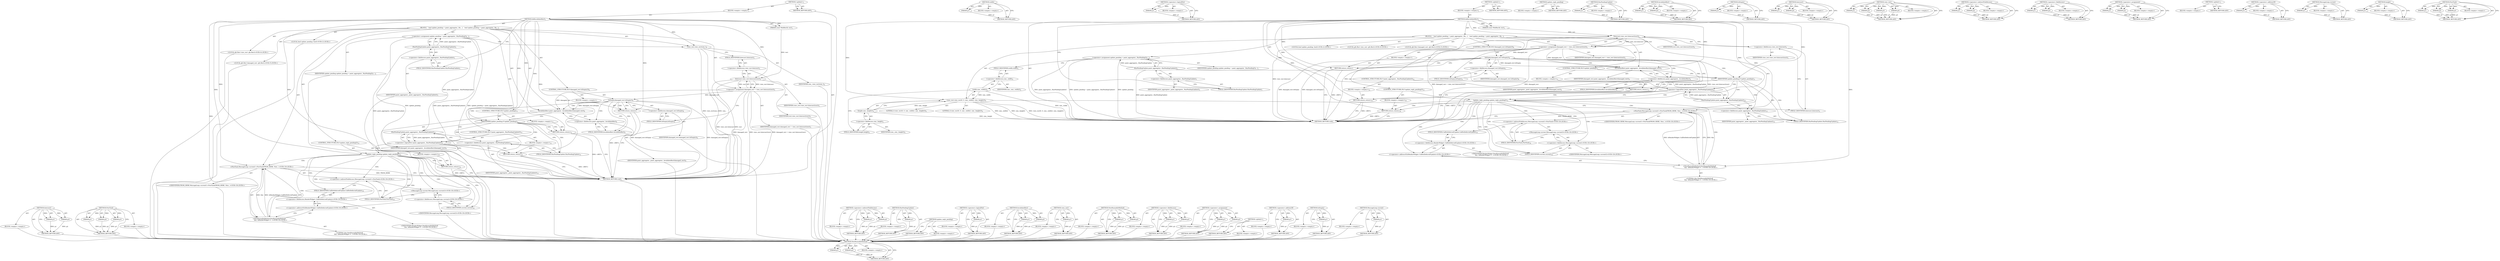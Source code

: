digraph "MessageLoop.current" {
vulnerable_170 [label=<(METHOD,NewRunnableMethod)>];
vulnerable_171 [label=<(PARAM,p1)>];
vulnerable_172 [label=<(PARAM,p2)>];
vulnerable_173 [label=<(BLOCK,&lt;empty&gt;,&lt;empty&gt;)>];
vulnerable_174 [label=<(METHOD_RETURN,ANY)>];
vulnerable_126 [label=<(METHOD,width)>];
vulnerable_127 [label=<(PARAM,p1)>];
vulnerable_128 [label=<(BLOCK,&lt;empty&gt;,&lt;empty&gt;)>];
vulnerable_129 [label=<(METHOD_RETURN,ANY)>];
vulnerable_148 [label=<(METHOD,&lt;operator&gt;.logicalNot)>];
vulnerable_149 [label=<(PARAM,p1)>];
vulnerable_150 [label=<(BLOCK,&lt;empty&gt;,&lt;empty&gt;)>];
vulnerable_151 [label=<(METHOD_RETURN,ANY)>];
vulnerable_6 [label=<(METHOD,&lt;global&gt;)<SUB>1</SUB>>];
vulnerable_7 [label=<(BLOCK,&lt;empty&gt;,&lt;empty&gt;)<SUB>1</SUB>>];
vulnerable_8 [label=<(METHOD,didInvalidateRect)<SUB>1</SUB>>];
vulnerable_9 [label=<(PARAM,const WebRect&amp; rect)<SUB>1</SUB>>];
vulnerable_10 [label=<(BLOCK,{
   bool update_pending = paint_aggregator_.Ha...,{
   bool update_pending = paint_aggregator_.Ha...)<SUB>1</SUB>>];
vulnerable_11 [label="<(LOCAL,bool update_pending: bool)<SUB>2</SUB>>"];
vulnerable_12 [label=<(&lt;operator&gt;.assignment,update_pending = paint_aggregator_.HasPendingUp...)<SUB>2</SUB>>];
vulnerable_13 [label=<(IDENTIFIER,update_pending,update_pending = paint_aggregator_.HasPendingUp...)<SUB>2</SUB>>];
vulnerable_14 [label=<(HasPendingUpdate,paint_aggregator_.HasPendingUpdate())<SUB>2</SUB>>];
vulnerable_15 [label=<(&lt;operator&gt;.fieldAccess,paint_aggregator_.HasPendingUpdate)<SUB>2</SUB>>];
vulnerable_16 [label=<(IDENTIFIER,paint_aggregator_,paint_aggregator_.HasPendingUpdate())<SUB>2</SUB>>];
vulnerable_17 [label=<(FIELD_IDENTIFIER,HasPendingUpdate,HasPendingUpdate)<SUB>2</SUB>>];
vulnerable_18 [label="<(LOCAL,gfx.Rect view_rect: gfx.Rect)<SUB>4</SUB>>"];
vulnerable_19 [label=<(view_rect,view_rect(0, 0, size_.width(), size_.height()))<SUB>4</SUB>>];
vulnerable_20 [label=<(LITERAL,0,view_rect(0, 0, size_.width(), size_.height()))<SUB>4</SUB>>];
vulnerable_21 [label=<(LITERAL,0,view_rect(0, 0, size_.width(), size_.height()))<SUB>4</SUB>>];
vulnerable_22 [label=<(width,size_.width())<SUB>4</SUB>>];
vulnerable_23 [label=<(&lt;operator&gt;.fieldAccess,size_.width)<SUB>4</SUB>>];
vulnerable_24 [label=<(IDENTIFIER,size_,size_.width())<SUB>4</SUB>>];
vulnerable_25 [label=<(FIELD_IDENTIFIER,width,width)<SUB>4</SUB>>];
vulnerable_26 [label=<(height,size_.height())<SUB>4</SUB>>];
vulnerable_27 [label=<(&lt;operator&gt;.fieldAccess,size_.height)<SUB>4</SUB>>];
vulnerable_28 [label=<(IDENTIFIER,size_,size_.height())<SUB>4</SUB>>];
vulnerable_29 [label=<(FIELD_IDENTIFIER,height,height)<SUB>4</SUB>>];
vulnerable_30 [label="<(LOCAL,gfx.Rect damaged_rect: gfx.Rect)<SUB>5</SUB>>"];
vulnerable_31 [label=<(&lt;operator&gt;.assignment,damaged_rect = view_rect.Intersect(rect))<SUB>5</SUB>>];
vulnerable_32 [label=<(IDENTIFIER,damaged_rect,damaged_rect = view_rect.Intersect(rect))<SUB>5</SUB>>];
vulnerable_33 [label=<(Intersect,view_rect.Intersect(rect))<SUB>5</SUB>>];
vulnerable_34 [label=<(&lt;operator&gt;.fieldAccess,view_rect.Intersect)<SUB>5</SUB>>];
vulnerable_35 [label=<(IDENTIFIER,view_rect,view_rect.Intersect(rect))<SUB>5</SUB>>];
vulnerable_36 [label=<(FIELD_IDENTIFIER,Intersect,Intersect)<SUB>5</SUB>>];
vulnerable_37 [label=<(IDENTIFIER,rect,view_rect.Intersect(rect))<SUB>5</SUB>>];
vulnerable_38 [label=<(CONTROL_STRUCTURE,IF,if (damaged_rect.IsEmpty()))<SUB>6</SUB>>];
vulnerable_39 [label=<(IsEmpty,damaged_rect.IsEmpty())<SUB>6</SUB>>];
vulnerable_40 [label=<(&lt;operator&gt;.fieldAccess,damaged_rect.IsEmpty)<SUB>6</SUB>>];
vulnerable_41 [label=<(IDENTIFIER,damaged_rect,damaged_rect.IsEmpty())<SUB>6</SUB>>];
vulnerable_42 [label=<(FIELD_IDENTIFIER,IsEmpty,IsEmpty)<SUB>6</SUB>>];
vulnerable_43 [label=<(BLOCK,&lt;empty&gt;,&lt;empty&gt;)<SUB>7</SUB>>];
vulnerable_44 [label=<(RETURN,return;,return;)<SUB>7</SUB>>];
vulnerable_45 [label=<(InvalidateRect,paint_aggregator_.InvalidateRect(damaged_rect))<SUB>9</SUB>>];
vulnerable_46 [label=<(&lt;operator&gt;.fieldAccess,paint_aggregator_.InvalidateRect)<SUB>9</SUB>>];
vulnerable_47 [label=<(IDENTIFIER,paint_aggregator_,paint_aggregator_.InvalidateRect(damaged_rect))<SUB>9</SUB>>];
vulnerable_48 [label=<(FIELD_IDENTIFIER,InvalidateRect,InvalidateRect)<SUB>9</SUB>>];
vulnerable_49 [label=<(IDENTIFIER,damaged_rect,paint_aggregator_.InvalidateRect(damaged_rect))<SUB>9</SUB>>];
vulnerable_50 [label=<(CONTROL_STRUCTURE,IF,if (update_pending))<SUB>11</SUB>>];
vulnerable_51 [label=<(IDENTIFIER,update_pending,if (update_pending))<SUB>11</SUB>>];
vulnerable_52 [label=<(BLOCK,&lt;empty&gt;,&lt;empty&gt;)<SUB>12</SUB>>];
vulnerable_53 [label=<(RETURN,return;,return;)<SUB>12</SUB>>];
vulnerable_54 [label=<(CONTROL_STRUCTURE,IF,if (!paint_aggregator_.HasPendingUpdate()))<SUB>13</SUB>>];
vulnerable_55 [label=<(&lt;operator&gt;.logicalNot,!paint_aggregator_.HasPendingUpdate())<SUB>13</SUB>>];
vulnerable_56 [label=<(HasPendingUpdate,paint_aggregator_.HasPendingUpdate())<SUB>13</SUB>>];
vulnerable_57 [label=<(&lt;operator&gt;.fieldAccess,paint_aggregator_.HasPendingUpdate)<SUB>13</SUB>>];
vulnerable_58 [label=<(IDENTIFIER,paint_aggregator_,paint_aggregator_.HasPendingUpdate())<SUB>13</SUB>>];
vulnerable_59 [label=<(FIELD_IDENTIFIER,HasPendingUpdate,HasPendingUpdate)<SUB>13</SUB>>];
vulnerable_60 [label=<(BLOCK,&lt;empty&gt;,&lt;empty&gt;)<SUB>14</SUB>>];
vulnerable_61 [label=<(RETURN,return;,return;)<SUB>14</SUB>>];
vulnerable_62 [label=<(CONTROL_STRUCTURE,IF,if (update_reply_pending()))<SUB>15</SUB>>];
vulnerable_63 [label=<(update_reply_pending,update_reply_pending())<SUB>15</SUB>>];
vulnerable_64 [label=<(BLOCK,&lt;empty&gt;,&lt;empty&gt;)<SUB>16</SUB>>];
vulnerable_65 [label=<(RETURN,return;,return;)<SUB>16</SUB>>];
vulnerable_66 [label="<(PostTask,MessageLoop::current()-&gt;PostTask(FROM_HERE, New...)<SUB>18</SUB>>"];
vulnerable_67 [label="<(&lt;operator&gt;.indirectFieldAccess,MessageLoop::current()-&gt;PostTask)<SUB>18</SUB>>"];
vulnerable_68 [label="<(MessageLoop.current,MessageLoop::current())<SUB>18</SUB>>"];
vulnerable_69 [label="<(&lt;operator&gt;.fieldAccess,MessageLoop::current)<SUB>18</SUB>>"];
vulnerable_70 [label="<(IDENTIFIER,MessageLoop,MessageLoop::current())<SUB>18</SUB>>"];
vulnerable_71 [label=<(FIELD_IDENTIFIER,current,current)<SUB>18</SUB>>];
vulnerable_72 [label=<(FIELD_IDENTIFIER,PostTask,PostTask)<SUB>18</SUB>>];
vulnerable_73 [label="<(IDENTIFIER,FROM_HERE,MessageLoop::current()-&gt;PostTask(FROM_HERE, New...)<SUB>18</SUB>>"];
vulnerable_74 [label="<(NewRunnableMethod,NewRunnableMethod(
      this, &amp;RenderWidget::C...)<SUB>18</SUB>>"];
vulnerable_75 [label="<(LITERAL,this,NewRunnableMethod(
      this, &amp;RenderWidget::C...)<SUB>19</SUB>>"];
vulnerable_76 [label="<(&lt;operator&gt;.addressOf,&amp;RenderWidget::CallDoDeferredUpdate)<SUB>19</SUB>>"];
vulnerable_77 [label="<(&lt;operator&gt;.fieldAccess,RenderWidget::CallDoDeferredUpdate)<SUB>19</SUB>>"];
vulnerable_78 [label="<(IDENTIFIER,RenderWidget,NewRunnableMethod(
      this, &amp;RenderWidget::C...)<SUB>19</SUB>>"];
vulnerable_79 [label=<(FIELD_IDENTIFIER,CallDoDeferredUpdate,CallDoDeferredUpdate)<SUB>19</SUB>>];
vulnerable_80 [label=<(METHOD_RETURN,void)<SUB>1</SUB>>];
vulnerable_82 [label=<(METHOD_RETURN,ANY)<SUB>1</SUB>>];
vulnerable_152 [label=<(METHOD,update_reply_pending)>];
vulnerable_153 [label=<(BLOCK,&lt;empty&gt;,&lt;empty&gt;)>];
vulnerable_154 [label=<(METHOD_RETURN,ANY)>];
vulnerable_110 [label=<(METHOD,HasPendingUpdate)>];
vulnerable_111 [label=<(PARAM,p1)>];
vulnerable_112 [label=<(BLOCK,&lt;empty&gt;,&lt;empty&gt;)>];
vulnerable_113 [label=<(METHOD_RETURN,ANY)>];
vulnerable_143 [label=<(METHOD,InvalidateRect)>];
vulnerable_144 [label=<(PARAM,p1)>];
vulnerable_145 [label=<(PARAM,p2)>];
vulnerable_146 [label=<(BLOCK,&lt;empty&gt;,&lt;empty&gt;)>];
vulnerable_147 [label=<(METHOD_RETURN,ANY)>];
vulnerable_139 [label=<(METHOD,IsEmpty)>];
vulnerable_140 [label=<(PARAM,p1)>];
vulnerable_141 [label=<(BLOCK,&lt;empty&gt;,&lt;empty&gt;)>];
vulnerable_142 [label=<(METHOD_RETURN,ANY)>];
vulnerable_134 [label=<(METHOD,Intersect)>];
vulnerable_135 [label=<(PARAM,p1)>];
vulnerable_136 [label=<(PARAM,p2)>];
vulnerable_137 [label=<(BLOCK,&lt;empty&gt;,&lt;empty&gt;)>];
vulnerable_138 [label=<(METHOD_RETURN,ANY)>];
vulnerable_119 [label=<(METHOD,view_rect)>];
vulnerable_120 [label=<(PARAM,p1)>];
vulnerable_121 [label=<(PARAM,p2)>];
vulnerable_122 [label=<(PARAM,p3)>];
vulnerable_123 [label=<(PARAM,p4)>];
vulnerable_124 [label=<(BLOCK,&lt;empty&gt;,&lt;empty&gt;)>];
vulnerable_125 [label=<(METHOD_RETURN,ANY)>];
vulnerable_161 [label=<(METHOD,&lt;operator&gt;.indirectFieldAccess)>];
vulnerable_162 [label=<(PARAM,p1)>];
vulnerable_163 [label=<(PARAM,p2)>];
vulnerable_164 [label=<(BLOCK,&lt;empty&gt;,&lt;empty&gt;)>];
vulnerable_165 [label=<(METHOD_RETURN,ANY)>];
vulnerable_114 [label=<(METHOD,&lt;operator&gt;.fieldAccess)>];
vulnerable_115 [label=<(PARAM,p1)>];
vulnerable_116 [label=<(PARAM,p2)>];
vulnerable_117 [label=<(BLOCK,&lt;empty&gt;,&lt;empty&gt;)>];
vulnerable_118 [label=<(METHOD_RETURN,ANY)>];
vulnerable_105 [label=<(METHOD,&lt;operator&gt;.assignment)>];
vulnerable_106 [label=<(PARAM,p1)>];
vulnerable_107 [label=<(PARAM,p2)>];
vulnerable_108 [label=<(BLOCK,&lt;empty&gt;,&lt;empty&gt;)>];
vulnerable_109 [label=<(METHOD_RETURN,ANY)>];
vulnerable_99 [label=<(METHOD,&lt;global&gt;)<SUB>1</SUB>>];
vulnerable_100 [label=<(BLOCK,&lt;empty&gt;,&lt;empty&gt;)>];
vulnerable_101 [label=<(METHOD_RETURN,ANY)>];
vulnerable_175 [label=<(METHOD,&lt;operator&gt;.addressOf)>];
vulnerable_176 [label=<(PARAM,p1)>];
vulnerable_177 [label=<(BLOCK,&lt;empty&gt;,&lt;empty&gt;)>];
vulnerable_178 [label=<(METHOD_RETURN,ANY)>];
vulnerable_166 [label=<(METHOD,MessageLoop.current)>];
vulnerable_167 [label=<(PARAM,p1)>];
vulnerable_168 [label=<(BLOCK,&lt;empty&gt;,&lt;empty&gt;)>];
vulnerable_169 [label=<(METHOD_RETURN,ANY)>];
vulnerable_130 [label=<(METHOD,height)>];
vulnerable_131 [label=<(PARAM,p1)>];
vulnerable_132 [label=<(BLOCK,&lt;empty&gt;,&lt;empty&gt;)>];
vulnerable_133 [label=<(METHOD_RETURN,ANY)>];
vulnerable_155 [label=<(METHOD,PostTask)>];
vulnerable_156 [label=<(PARAM,p1)>];
vulnerable_157 [label=<(PARAM,p2)>];
vulnerable_158 [label=<(PARAM,p3)>];
vulnerable_159 [label=<(BLOCK,&lt;empty&gt;,&lt;empty&gt;)>];
vulnerable_160 [label=<(METHOD_RETURN,ANY)>];
fixed_112 [label=<(METHOD,Intersect)>];
fixed_113 [label=<(PARAM,p1)>];
fixed_114 [label=<(PARAM,p2)>];
fixed_115 [label=<(BLOCK,&lt;empty&gt;,&lt;empty&gt;)>];
fixed_116 [label=<(METHOD_RETURN,ANY)>];
fixed_133 [label=<(METHOD,PostTask)>];
fixed_134 [label=<(PARAM,p1)>];
fixed_135 [label=<(PARAM,p2)>];
fixed_136 [label=<(PARAM,p3)>];
fixed_137 [label=<(BLOCK,&lt;empty&gt;,&lt;empty&gt;)>];
fixed_138 [label=<(METHOD_RETURN,ANY)>];
fixed_6 [label=<(METHOD,&lt;global&gt;)<SUB>1</SUB>>];
fixed_7 [label=<(BLOCK,&lt;empty&gt;,&lt;empty&gt;)<SUB>1</SUB>>];
fixed_8 [label=<(METHOD,didInvalidateRect)<SUB>1</SUB>>];
fixed_9 [label=<(PARAM,const WebRect&amp; rect)<SUB>1</SUB>>];
fixed_10 [label=<(BLOCK,{
   bool update_pending = paint_aggregator_.Ha...,{
   bool update_pending = paint_aggregator_.Ha...)<SUB>1</SUB>>];
fixed_11 [label="<(LOCAL,bool update_pending: bool)<SUB>2</SUB>>"];
fixed_12 [label=<(&lt;operator&gt;.assignment,update_pending = paint_aggregator_.HasPendingUp...)<SUB>2</SUB>>];
fixed_13 [label=<(IDENTIFIER,update_pending,update_pending = paint_aggregator_.HasPendingUp...)<SUB>2</SUB>>];
fixed_14 [label=<(HasPendingUpdate,paint_aggregator_.HasPendingUpdate())<SUB>2</SUB>>];
fixed_15 [label=<(&lt;operator&gt;.fieldAccess,paint_aggregator_.HasPendingUpdate)<SUB>2</SUB>>];
fixed_16 [label=<(IDENTIFIER,paint_aggregator_,paint_aggregator_.HasPendingUpdate())<SUB>2</SUB>>];
fixed_17 [label=<(FIELD_IDENTIFIER,HasPendingUpdate,HasPendingUpdate)<SUB>2</SUB>>];
fixed_18 [label="<(LOCAL,gfx.Rect view_rect: gfx.Rect)<SUB>4</SUB>>"];
fixed_19 [label=<(view_rect,view_rect(size_))<SUB>4</SUB>>];
fixed_20 [label=<(IDENTIFIER,size_,view_rect(size_))<SUB>4</SUB>>];
fixed_21 [label="<(LOCAL,gfx.Rect damaged_rect: gfx.Rect)<SUB>5</SUB>>"];
fixed_22 [label=<(&lt;operator&gt;.assignment,damaged_rect = view_rect.Intersect(rect))<SUB>5</SUB>>];
fixed_23 [label=<(IDENTIFIER,damaged_rect,damaged_rect = view_rect.Intersect(rect))<SUB>5</SUB>>];
fixed_24 [label=<(Intersect,view_rect.Intersect(rect))<SUB>5</SUB>>];
fixed_25 [label=<(&lt;operator&gt;.fieldAccess,view_rect.Intersect)<SUB>5</SUB>>];
fixed_26 [label=<(IDENTIFIER,view_rect,view_rect.Intersect(rect))<SUB>5</SUB>>];
fixed_27 [label=<(FIELD_IDENTIFIER,Intersect,Intersect)<SUB>5</SUB>>];
fixed_28 [label=<(IDENTIFIER,rect,view_rect.Intersect(rect))<SUB>5</SUB>>];
fixed_29 [label=<(CONTROL_STRUCTURE,IF,if (damaged_rect.IsEmpty()))<SUB>6</SUB>>];
fixed_30 [label=<(IsEmpty,damaged_rect.IsEmpty())<SUB>6</SUB>>];
fixed_31 [label=<(&lt;operator&gt;.fieldAccess,damaged_rect.IsEmpty)<SUB>6</SUB>>];
fixed_32 [label=<(IDENTIFIER,damaged_rect,damaged_rect.IsEmpty())<SUB>6</SUB>>];
fixed_33 [label=<(FIELD_IDENTIFIER,IsEmpty,IsEmpty)<SUB>6</SUB>>];
fixed_34 [label=<(BLOCK,&lt;empty&gt;,&lt;empty&gt;)<SUB>7</SUB>>];
fixed_35 [label=<(RETURN,return;,return;)<SUB>7</SUB>>];
fixed_36 [label=<(InvalidateRect,paint_aggregator_.InvalidateRect(damaged_rect))<SUB>9</SUB>>];
fixed_37 [label=<(&lt;operator&gt;.fieldAccess,paint_aggregator_.InvalidateRect)<SUB>9</SUB>>];
fixed_38 [label=<(IDENTIFIER,paint_aggregator_,paint_aggregator_.InvalidateRect(damaged_rect))<SUB>9</SUB>>];
fixed_39 [label=<(FIELD_IDENTIFIER,InvalidateRect,InvalidateRect)<SUB>9</SUB>>];
fixed_40 [label=<(IDENTIFIER,damaged_rect,paint_aggregator_.InvalidateRect(damaged_rect))<SUB>9</SUB>>];
fixed_41 [label=<(CONTROL_STRUCTURE,IF,if (update_pending))<SUB>11</SUB>>];
fixed_42 [label=<(IDENTIFIER,update_pending,if (update_pending))<SUB>11</SUB>>];
fixed_43 [label=<(BLOCK,&lt;empty&gt;,&lt;empty&gt;)<SUB>12</SUB>>];
fixed_44 [label=<(RETURN,return;,return;)<SUB>12</SUB>>];
fixed_45 [label=<(CONTROL_STRUCTURE,IF,if (!paint_aggregator_.HasPendingUpdate()))<SUB>13</SUB>>];
fixed_46 [label=<(&lt;operator&gt;.logicalNot,!paint_aggregator_.HasPendingUpdate())<SUB>13</SUB>>];
fixed_47 [label=<(HasPendingUpdate,paint_aggregator_.HasPendingUpdate())<SUB>13</SUB>>];
fixed_48 [label=<(&lt;operator&gt;.fieldAccess,paint_aggregator_.HasPendingUpdate)<SUB>13</SUB>>];
fixed_49 [label=<(IDENTIFIER,paint_aggregator_,paint_aggregator_.HasPendingUpdate())<SUB>13</SUB>>];
fixed_50 [label=<(FIELD_IDENTIFIER,HasPendingUpdate,HasPendingUpdate)<SUB>13</SUB>>];
fixed_51 [label=<(BLOCK,&lt;empty&gt;,&lt;empty&gt;)<SUB>14</SUB>>];
fixed_52 [label=<(RETURN,return;,return;)<SUB>14</SUB>>];
fixed_53 [label=<(CONTROL_STRUCTURE,IF,if (update_reply_pending()))<SUB>15</SUB>>];
fixed_54 [label=<(update_reply_pending,update_reply_pending())<SUB>15</SUB>>];
fixed_55 [label=<(BLOCK,&lt;empty&gt;,&lt;empty&gt;)<SUB>16</SUB>>];
fixed_56 [label=<(RETURN,return;,return;)<SUB>16</SUB>>];
fixed_57 [label="<(PostTask,MessageLoop::current()-&gt;PostTask(FROM_HERE, New...)<SUB>18</SUB>>"];
fixed_58 [label="<(&lt;operator&gt;.indirectFieldAccess,MessageLoop::current()-&gt;PostTask)<SUB>18</SUB>>"];
fixed_59 [label="<(MessageLoop.current,MessageLoop::current())<SUB>18</SUB>>"];
fixed_60 [label="<(&lt;operator&gt;.fieldAccess,MessageLoop::current)<SUB>18</SUB>>"];
fixed_61 [label="<(IDENTIFIER,MessageLoop,MessageLoop::current())<SUB>18</SUB>>"];
fixed_62 [label=<(FIELD_IDENTIFIER,current,current)<SUB>18</SUB>>];
fixed_63 [label=<(FIELD_IDENTIFIER,PostTask,PostTask)<SUB>18</SUB>>];
fixed_64 [label="<(IDENTIFIER,FROM_HERE,MessageLoop::current()-&gt;PostTask(FROM_HERE, New...)<SUB>18</SUB>>"];
fixed_65 [label="<(NewRunnableMethod,NewRunnableMethod(
      this, &amp;RenderWidget::C...)<SUB>18</SUB>>"];
fixed_66 [label="<(LITERAL,this,NewRunnableMethod(
      this, &amp;RenderWidget::C...)<SUB>19</SUB>>"];
fixed_67 [label="<(&lt;operator&gt;.addressOf,&amp;RenderWidget::CallDoDeferredUpdate)<SUB>19</SUB>>"];
fixed_68 [label="<(&lt;operator&gt;.fieldAccess,RenderWidget::CallDoDeferredUpdate)<SUB>19</SUB>>"];
fixed_69 [label="<(IDENTIFIER,RenderWidget,NewRunnableMethod(
      this, &amp;RenderWidget::C...)<SUB>19</SUB>>"];
fixed_70 [label=<(FIELD_IDENTIFIER,CallDoDeferredUpdate,CallDoDeferredUpdate)<SUB>19</SUB>>];
fixed_71 [label=<(METHOD_RETURN,void)<SUB>1</SUB>>];
fixed_73 [label=<(METHOD_RETURN,ANY)<SUB>1</SUB>>];
fixed_139 [label=<(METHOD,&lt;operator&gt;.indirectFieldAccess)>];
fixed_140 [label=<(PARAM,p1)>];
fixed_141 [label=<(PARAM,p2)>];
fixed_142 [label=<(BLOCK,&lt;empty&gt;,&lt;empty&gt;)>];
fixed_143 [label=<(METHOD_RETURN,ANY)>];
fixed_99 [label=<(METHOD,HasPendingUpdate)>];
fixed_100 [label=<(PARAM,p1)>];
fixed_101 [label=<(BLOCK,&lt;empty&gt;,&lt;empty&gt;)>];
fixed_102 [label=<(METHOD_RETURN,ANY)>];
fixed_130 [label=<(METHOD,update_reply_pending)>];
fixed_131 [label=<(BLOCK,&lt;empty&gt;,&lt;empty&gt;)>];
fixed_132 [label=<(METHOD_RETURN,ANY)>];
fixed_126 [label=<(METHOD,&lt;operator&gt;.logicalNot)>];
fixed_127 [label=<(PARAM,p1)>];
fixed_128 [label=<(BLOCK,&lt;empty&gt;,&lt;empty&gt;)>];
fixed_129 [label=<(METHOD_RETURN,ANY)>];
fixed_121 [label=<(METHOD,InvalidateRect)>];
fixed_122 [label=<(PARAM,p1)>];
fixed_123 [label=<(PARAM,p2)>];
fixed_124 [label=<(BLOCK,&lt;empty&gt;,&lt;empty&gt;)>];
fixed_125 [label=<(METHOD_RETURN,ANY)>];
fixed_108 [label=<(METHOD,view_rect)>];
fixed_109 [label=<(PARAM,p1)>];
fixed_110 [label=<(BLOCK,&lt;empty&gt;,&lt;empty&gt;)>];
fixed_111 [label=<(METHOD_RETURN,ANY)>];
fixed_148 [label=<(METHOD,NewRunnableMethod)>];
fixed_149 [label=<(PARAM,p1)>];
fixed_150 [label=<(PARAM,p2)>];
fixed_151 [label=<(BLOCK,&lt;empty&gt;,&lt;empty&gt;)>];
fixed_152 [label=<(METHOD_RETURN,ANY)>];
fixed_103 [label=<(METHOD,&lt;operator&gt;.fieldAccess)>];
fixed_104 [label=<(PARAM,p1)>];
fixed_105 [label=<(PARAM,p2)>];
fixed_106 [label=<(BLOCK,&lt;empty&gt;,&lt;empty&gt;)>];
fixed_107 [label=<(METHOD_RETURN,ANY)>];
fixed_94 [label=<(METHOD,&lt;operator&gt;.assignment)>];
fixed_95 [label=<(PARAM,p1)>];
fixed_96 [label=<(PARAM,p2)>];
fixed_97 [label=<(BLOCK,&lt;empty&gt;,&lt;empty&gt;)>];
fixed_98 [label=<(METHOD_RETURN,ANY)>];
fixed_88 [label=<(METHOD,&lt;global&gt;)<SUB>1</SUB>>];
fixed_89 [label=<(BLOCK,&lt;empty&gt;,&lt;empty&gt;)>];
fixed_90 [label=<(METHOD_RETURN,ANY)>];
fixed_153 [label=<(METHOD,&lt;operator&gt;.addressOf)>];
fixed_154 [label=<(PARAM,p1)>];
fixed_155 [label=<(BLOCK,&lt;empty&gt;,&lt;empty&gt;)>];
fixed_156 [label=<(METHOD_RETURN,ANY)>];
fixed_117 [label=<(METHOD,IsEmpty)>];
fixed_118 [label=<(PARAM,p1)>];
fixed_119 [label=<(BLOCK,&lt;empty&gt;,&lt;empty&gt;)>];
fixed_120 [label=<(METHOD_RETURN,ANY)>];
fixed_144 [label=<(METHOD,MessageLoop.current)>];
fixed_145 [label=<(PARAM,p1)>];
fixed_146 [label=<(BLOCK,&lt;empty&gt;,&lt;empty&gt;)>];
fixed_147 [label=<(METHOD_RETURN,ANY)>];
vulnerable_170 -> vulnerable_171  [key=0, label="AST: "];
vulnerable_170 -> vulnerable_171  [key=1, label="DDG: "];
vulnerable_170 -> vulnerable_173  [key=0, label="AST: "];
vulnerable_170 -> vulnerable_172  [key=0, label="AST: "];
vulnerable_170 -> vulnerable_172  [key=1, label="DDG: "];
vulnerable_170 -> vulnerable_174  [key=0, label="AST: "];
vulnerable_170 -> vulnerable_174  [key=1, label="CFG: "];
vulnerable_171 -> vulnerable_174  [key=0, label="DDG: p1"];
vulnerable_172 -> vulnerable_174  [key=0, label="DDG: p2"];
vulnerable_126 -> vulnerable_127  [key=0, label="AST: "];
vulnerable_126 -> vulnerable_127  [key=1, label="DDG: "];
vulnerable_126 -> vulnerable_128  [key=0, label="AST: "];
vulnerable_126 -> vulnerable_129  [key=0, label="AST: "];
vulnerable_126 -> vulnerable_129  [key=1, label="CFG: "];
vulnerable_127 -> vulnerable_129  [key=0, label="DDG: p1"];
vulnerable_148 -> vulnerable_149  [key=0, label="AST: "];
vulnerable_148 -> vulnerable_149  [key=1, label="DDG: "];
vulnerable_148 -> vulnerable_150  [key=0, label="AST: "];
vulnerable_148 -> vulnerable_151  [key=0, label="AST: "];
vulnerable_148 -> vulnerable_151  [key=1, label="CFG: "];
vulnerable_149 -> vulnerable_151  [key=0, label="DDG: p1"];
vulnerable_6 -> vulnerable_7  [key=0, label="AST: "];
vulnerable_6 -> vulnerable_82  [key=0, label="AST: "];
vulnerable_6 -> vulnerable_82  [key=1, label="CFG: "];
vulnerable_7 -> vulnerable_8  [key=0, label="AST: "];
vulnerable_8 -> vulnerable_9  [key=0, label="AST: "];
vulnerable_8 -> vulnerable_9  [key=1, label="DDG: "];
vulnerable_8 -> vulnerable_10  [key=0, label="AST: "];
vulnerable_8 -> vulnerable_80  [key=0, label="AST: "];
vulnerable_8 -> vulnerable_17  [key=0, label="CFG: "];
vulnerable_8 -> vulnerable_19  [key=0, label="DDG: "];
vulnerable_8 -> vulnerable_45  [key=0, label="DDG: "];
vulnerable_8 -> vulnerable_51  [key=0, label="DDG: "];
vulnerable_8 -> vulnerable_63  [key=0, label="DDG: "];
vulnerable_8 -> vulnerable_66  [key=0, label="DDG: "];
vulnerable_8 -> vulnerable_33  [key=0, label="DDG: "];
vulnerable_8 -> vulnerable_44  [key=0, label="DDG: "];
vulnerable_8 -> vulnerable_53  [key=0, label="DDG: "];
vulnerable_8 -> vulnerable_61  [key=0, label="DDG: "];
vulnerable_8 -> vulnerable_65  [key=0, label="DDG: "];
vulnerable_8 -> vulnerable_74  [key=0, label="DDG: "];
vulnerable_9 -> vulnerable_33  [key=0, label="DDG: rect"];
vulnerable_10 -> vulnerable_11  [key=0, label="AST: "];
vulnerable_10 -> vulnerable_12  [key=0, label="AST: "];
vulnerable_10 -> vulnerable_18  [key=0, label="AST: "];
vulnerable_10 -> vulnerable_19  [key=0, label="AST: "];
vulnerable_10 -> vulnerable_30  [key=0, label="AST: "];
vulnerable_10 -> vulnerable_31  [key=0, label="AST: "];
vulnerable_10 -> vulnerable_38  [key=0, label="AST: "];
vulnerable_10 -> vulnerable_45  [key=0, label="AST: "];
vulnerable_10 -> vulnerable_50  [key=0, label="AST: "];
vulnerable_10 -> vulnerable_54  [key=0, label="AST: "];
vulnerable_10 -> vulnerable_62  [key=0, label="AST: "];
vulnerable_10 -> vulnerable_66  [key=0, label="AST: "];
vulnerable_12 -> vulnerable_13  [key=0, label="AST: "];
vulnerable_12 -> vulnerable_14  [key=0, label="AST: "];
vulnerable_12 -> vulnerable_25  [key=0, label="CFG: "];
vulnerable_12 -> vulnerable_80  [key=0, label="DDG: update_pending"];
vulnerable_12 -> vulnerable_80  [key=1, label="DDG: paint_aggregator_.HasPendingUpdate()"];
vulnerable_12 -> vulnerable_80  [key=2, label="DDG: update_pending = paint_aggregator_.HasPendingUpdate()"];
vulnerable_14 -> vulnerable_15  [key=0, label="AST: "];
vulnerable_14 -> vulnerable_12  [key=0, label="CFG: "];
vulnerable_14 -> vulnerable_12  [key=1, label="DDG: paint_aggregator_.HasPendingUpdate"];
vulnerable_14 -> vulnerable_80  [key=0, label="DDG: paint_aggregator_.HasPendingUpdate"];
vulnerable_14 -> vulnerable_56  [key=0, label="DDG: paint_aggregator_.HasPendingUpdate"];
vulnerable_15 -> vulnerable_16  [key=0, label="AST: "];
vulnerable_15 -> vulnerable_17  [key=0, label="AST: "];
vulnerable_15 -> vulnerable_14  [key=0, label="CFG: "];
vulnerable_17 -> vulnerable_15  [key=0, label="CFG: "];
vulnerable_19 -> vulnerable_20  [key=0, label="AST: "];
vulnerable_19 -> vulnerable_21  [key=0, label="AST: "];
vulnerable_19 -> vulnerable_22  [key=0, label="AST: "];
vulnerable_19 -> vulnerable_26  [key=0, label="AST: "];
vulnerable_19 -> vulnerable_36  [key=0, label="CFG: "];
vulnerable_19 -> vulnerable_80  [key=0, label="DDG: size_.width()"];
vulnerable_19 -> vulnerable_80  [key=1, label="DDG: size_.height()"];
vulnerable_19 -> vulnerable_80  [key=2, label="DDG: view_rect(0, 0, size_.width(), size_.height())"];
vulnerable_22 -> vulnerable_23  [key=0, label="AST: "];
vulnerable_22 -> vulnerable_29  [key=0, label="CFG: "];
vulnerable_22 -> vulnerable_80  [key=0, label="DDG: size_.width"];
vulnerable_22 -> vulnerable_19  [key=0, label="DDG: size_.width"];
vulnerable_23 -> vulnerable_24  [key=0, label="AST: "];
vulnerable_23 -> vulnerable_25  [key=0, label="AST: "];
vulnerable_23 -> vulnerable_22  [key=0, label="CFG: "];
vulnerable_25 -> vulnerable_23  [key=0, label="CFG: "];
vulnerable_26 -> vulnerable_27  [key=0, label="AST: "];
vulnerable_26 -> vulnerable_19  [key=0, label="CFG: "];
vulnerable_26 -> vulnerable_19  [key=1, label="DDG: size_.height"];
vulnerable_26 -> vulnerable_80  [key=0, label="DDG: size_.height"];
vulnerable_27 -> vulnerable_28  [key=0, label="AST: "];
vulnerable_27 -> vulnerable_29  [key=0, label="AST: "];
vulnerable_27 -> vulnerable_26  [key=0, label="CFG: "];
vulnerable_29 -> vulnerable_27  [key=0, label="CFG: "];
vulnerable_31 -> vulnerable_32  [key=0, label="AST: "];
vulnerable_31 -> vulnerable_33  [key=0, label="AST: "];
vulnerable_31 -> vulnerable_42  [key=0, label="CFG: "];
vulnerable_31 -> vulnerable_80  [key=0, label="DDG: damaged_rect"];
vulnerable_31 -> vulnerable_80  [key=1, label="DDG: view_rect.Intersect(rect)"];
vulnerable_31 -> vulnerable_80  [key=2, label="DDG: damaged_rect = view_rect.Intersect(rect)"];
vulnerable_31 -> vulnerable_45  [key=0, label="DDG: damaged_rect"];
vulnerable_31 -> vulnerable_39  [key=0, label="DDG: damaged_rect"];
vulnerable_33 -> vulnerable_34  [key=0, label="AST: "];
vulnerable_33 -> vulnerable_37  [key=0, label="AST: "];
vulnerable_33 -> vulnerable_31  [key=0, label="CFG: "];
vulnerable_33 -> vulnerable_31  [key=1, label="DDG: view_rect.Intersect"];
vulnerable_33 -> vulnerable_31  [key=2, label="DDG: rect"];
vulnerable_33 -> vulnerable_80  [key=0, label="DDG: view_rect.Intersect"];
vulnerable_33 -> vulnerable_80  [key=1, label="DDG: rect"];
vulnerable_34 -> vulnerable_35  [key=0, label="AST: "];
vulnerable_34 -> vulnerable_36  [key=0, label="AST: "];
vulnerable_34 -> vulnerable_33  [key=0, label="CFG: "];
vulnerable_36 -> vulnerable_34  [key=0, label="CFG: "];
vulnerable_38 -> vulnerable_39  [key=0, label="AST: "];
vulnerable_38 -> vulnerable_43  [key=0, label="AST: "];
vulnerable_39 -> vulnerable_40  [key=0, label="AST: "];
vulnerable_39 -> vulnerable_44  [key=0, label="CFG: "];
vulnerable_39 -> vulnerable_44  [key=1, label="CDG: "];
vulnerable_39 -> vulnerable_48  [key=0, label="CFG: "];
vulnerable_39 -> vulnerable_48  [key=1, label="CDG: "];
vulnerable_39 -> vulnerable_80  [key=0, label="DDG: damaged_rect.IsEmpty"];
vulnerable_39 -> vulnerable_80  [key=1, label="DDG: damaged_rect.IsEmpty()"];
vulnerable_39 -> vulnerable_45  [key=0, label="DDG: damaged_rect.IsEmpty"];
vulnerable_39 -> vulnerable_45  [key=1, label="CDG: "];
vulnerable_39 -> vulnerable_51  [key=0, label="CDG: "];
vulnerable_39 -> vulnerable_46  [key=0, label="CDG: "];
vulnerable_40 -> vulnerable_41  [key=0, label="AST: "];
vulnerable_40 -> vulnerable_42  [key=0, label="AST: "];
vulnerable_40 -> vulnerable_39  [key=0, label="CFG: "];
vulnerable_42 -> vulnerable_40  [key=0, label="CFG: "];
vulnerable_43 -> vulnerable_44  [key=0, label="AST: "];
vulnerable_44 -> vulnerable_80  [key=0, label="CFG: "];
vulnerable_44 -> vulnerable_80  [key=1, label="DDG: &lt;RET&gt;"];
vulnerable_45 -> vulnerable_46  [key=0, label="AST: "];
vulnerable_45 -> vulnerable_49  [key=0, label="AST: "];
vulnerable_45 -> vulnerable_51  [key=0, label="CFG: "];
vulnerable_46 -> vulnerable_47  [key=0, label="AST: "];
vulnerable_46 -> vulnerable_48  [key=0, label="AST: "];
vulnerable_46 -> vulnerable_45  [key=0, label="CFG: "];
vulnerable_48 -> vulnerable_46  [key=0, label="CFG: "];
vulnerable_50 -> vulnerable_51  [key=0, label="AST: "];
vulnerable_50 -> vulnerable_52  [key=0, label="AST: "];
vulnerable_51 -> vulnerable_53  [key=0, label="CFG: "];
vulnerable_51 -> vulnerable_53  [key=1, label="CDG: "];
vulnerable_51 -> vulnerable_59  [key=0, label="CFG: "];
vulnerable_51 -> vulnerable_59  [key=1, label="CDG: "];
vulnerable_51 -> vulnerable_57  [key=0, label="CDG: "];
vulnerable_51 -> vulnerable_56  [key=0, label="CDG: "];
vulnerable_51 -> vulnerable_55  [key=0, label="CDG: "];
vulnerable_52 -> vulnerable_53  [key=0, label="AST: "];
vulnerable_53 -> vulnerable_80  [key=0, label="CFG: "];
vulnerable_53 -> vulnerable_80  [key=1, label="DDG: &lt;RET&gt;"];
vulnerable_54 -> vulnerable_55  [key=0, label="AST: "];
vulnerable_54 -> vulnerable_60  [key=0, label="AST: "];
vulnerable_55 -> vulnerable_56  [key=0, label="AST: "];
vulnerable_55 -> vulnerable_61  [key=0, label="CFG: "];
vulnerable_55 -> vulnerable_61  [key=1, label="CDG: "];
vulnerable_55 -> vulnerable_63  [key=0, label="CFG: "];
vulnerable_55 -> vulnerable_63  [key=1, label="CDG: "];
vulnerable_56 -> vulnerable_57  [key=0, label="AST: "];
vulnerable_56 -> vulnerable_55  [key=0, label="CFG: "];
vulnerable_56 -> vulnerable_55  [key=1, label="DDG: paint_aggregator_.HasPendingUpdate"];
vulnerable_57 -> vulnerable_58  [key=0, label="AST: "];
vulnerable_57 -> vulnerable_59  [key=0, label="AST: "];
vulnerable_57 -> vulnerable_56  [key=0, label="CFG: "];
vulnerable_59 -> vulnerable_57  [key=0, label="CFG: "];
vulnerable_60 -> vulnerable_61  [key=0, label="AST: "];
vulnerable_61 -> vulnerable_80  [key=0, label="CFG: "];
vulnerable_61 -> vulnerable_80  [key=1, label="DDG: &lt;RET&gt;"];
vulnerable_62 -> vulnerable_63  [key=0, label="AST: "];
vulnerable_62 -> vulnerable_64  [key=0, label="AST: "];
vulnerable_63 -> vulnerable_65  [key=0, label="CFG: "];
vulnerable_63 -> vulnerable_65  [key=1, label="CDG: "];
vulnerable_63 -> vulnerable_71  [key=0, label="CFG: "];
vulnerable_63 -> vulnerable_71  [key=1, label="CDG: "];
vulnerable_63 -> vulnerable_68  [key=0, label="CDG: "];
vulnerable_63 -> vulnerable_77  [key=0, label="CDG: "];
vulnerable_63 -> vulnerable_66  [key=0, label="CDG: "];
vulnerable_63 -> vulnerable_72  [key=0, label="CDG: "];
vulnerable_63 -> vulnerable_69  [key=0, label="CDG: "];
vulnerable_63 -> vulnerable_67  [key=0, label="CDG: "];
vulnerable_63 -> vulnerable_74  [key=0, label="CDG: "];
vulnerable_63 -> vulnerable_76  [key=0, label="CDG: "];
vulnerable_63 -> vulnerable_79  [key=0, label="CDG: "];
vulnerable_64 -> vulnerable_65  [key=0, label="AST: "];
vulnerable_65 -> vulnerable_80  [key=0, label="CFG: "];
vulnerable_65 -> vulnerable_80  [key=1, label="DDG: &lt;RET&gt;"];
vulnerable_66 -> vulnerable_67  [key=0, label="AST: "];
vulnerable_66 -> vulnerable_73  [key=0, label="AST: "];
vulnerable_66 -> vulnerable_74  [key=0, label="AST: "];
vulnerable_66 -> vulnerable_80  [key=0, label="CFG: "];
vulnerable_66 -> vulnerable_80  [key=1, label="DDG: FROM_HERE"];
vulnerable_67 -> vulnerable_68  [key=0, label="AST: "];
vulnerable_67 -> vulnerable_72  [key=0, label="AST: "];
vulnerable_67 -> vulnerable_79  [key=0, label="CFG: "];
vulnerable_68 -> vulnerable_69  [key=0, label="AST: "];
vulnerable_68 -> vulnerable_72  [key=0, label="CFG: "];
vulnerable_69 -> vulnerable_70  [key=0, label="AST: "];
vulnerable_69 -> vulnerable_71  [key=0, label="AST: "];
vulnerable_69 -> vulnerable_68  [key=0, label="CFG: "];
vulnerable_71 -> vulnerable_69  [key=0, label="CFG: "];
vulnerable_72 -> vulnerable_67  [key=0, label="CFG: "];
vulnerable_74 -> vulnerable_75  [key=0, label="AST: "];
vulnerable_74 -> vulnerable_76  [key=0, label="AST: "];
vulnerable_74 -> vulnerable_66  [key=0, label="CFG: "];
vulnerable_74 -> vulnerable_66  [key=1, label="DDG: this"];
vulnerable_74 -> vulnerable_66  [key=2, label="DDG: &amp;RenderWidget::CallDoDeferredUpdate"];
vulnerable_76 -> vulnerable_77  [key=0, label="AST: "];
vulnerable_76 -> vulnerable_74  [key=0, label="CFG: "];
vulnerable_77 -> vulnerable_78  [key=0, label="AST: "];
vulnerable_77 -> vulnerable_79  [key=0, label="AST: "];
vulnerable_77 -> vulnerable_76  [key=0, label="CFG: "];
vulnerable_79 -> vulnerable_77  [key=0, label="CFG: "];
vulnerable_152 -> vulnerable_153  [key=0, label="AST: "];
vulnerable_152 -> vulnerable_154  [key=0, label="AST: "];
vulnerable_152 -> vulnerable_154  [key=1, label="CFG: "];
vulnerable_110 -> vulnerable_111  [key=0, label="AST: "];
vulnerable_110 -> vulnerable_111  [key=1, label="DDG: "];
vulnerable_110 -> vulnerable_112  [key=0, label="AST: "];
vulnerable_110 -> vulnerable_113  [key=0, label="AST: "];
vulnerable_110 -> vulnerable_113  [key=1, label="CFG: "];
vulnerable_111 -> vulnerable_113  [key=0, label="DDG: p1"];
vulnerable_143 -> vulnerable_144  [key=0, label="AST: "];
vulnerable_143 -> vulnerable_144  [key=1, label="DDG: "];
vulnerable_143 -> vulnerable_146  [key=0, label="AST: "];
vulnerable_143 -> vulnerable_145  [key=0, label="AST: "];
vulnerable_143 -> vulnerable_145  [key=1, label="DDG: "];
vulnerable_143 -> vulnerable_147  [key=0, label="AST: "];
vulnerable_143 -> vulnerable_147  [key=1, label="CFG: "];
vulnerable_144 -> vulnerable_147  [key=0, label="DDG: p1"];
vulnerable_145 -> vulnerable_147  [key=0, label="DDG: p2"];
vulnerable_139 -> vulnerable_140  [key=0, label="AST: "];
vulnerable_139 -> vulnerable_140  [key=1, label="DDG: "];
vulnerable_139 -> vulnerable_141  [key=0, label="AST: "];
vulnerable_139 -> vulnerable_142  [key=0, label="AST: "];
vulnerable_139 -> vulnerable_142  [key=1, label="CFG: "];
vulnerable_140 -> vulnerable_142  [key=0, label="DDG: p1"];
vulnerable_134 -> vulnerable_135  [key=0, label="AST: "];
vulnerable_134 -> vulnerable_135  [key=1, label="DDG: "];
vulnerable_134 -> vulnerable_137  [key=0, label="AST: "];
vulnerable_134 -> vulnerable_136  [key=0, label="AST: "];
vulnerable_134 -> vulnerable_136  [key=1, label="DDG: "];
vulnerable_134 -> vulnerable_138  [key=0, label="AST: "];
vulnerable_134 -> vulnerable_138  [key=1, label="CFG: "];
vulnerable_135 -> vulnerable_138  [key=0, label="DDG: p1"];
vulnerable_136 -> vulnerable_138  [key=0, label="DDG: p2"];
vulnerable_119 -> vulnerable_120  [key=0, label="AST: "];
vulnerable_119 -> vulnerable_120  [key=1, label="DDG: "];
vulnerable_119 -> vulnerable_124  [key=0, label="AST: "];
vulnerable_119 -> vulnerable_121  [key=0, label="AST: "];
vulnerable_119 -> vulnerable_121  [key=1, label="DDG: "];
vulnerable_119 -> vulnerable_125  [key=0, label="AST: "];
vulnerable_119 -> vulnerable_125  [key=1, label="CFG: "];
vulnerable_119 -> vulnerable_122  [key=0, label="AST: "];
vulnerable_119 -> vulnerable_122  [key=1, label="DDG: "];
vulnerable_119 -> vulnerable_123  [key=0, label="AST: "];
vulnerable_119 -> vulnerable_123  [key=1, label="DDG: "];
vulnerable_120 -> vulnerable_125  [key=0, label="DDG: p1"];
vulnerable_121 -> vulnerable_125  [key=0, label="DDG: p2"];
vulnerable_122 -> vulnerable_125  [key=0, label="DDG: p3"];
vulnerable_123 -> vulnerable_125  [key=0, label="DDG: p4"];
vulnerable_161 -> vulnerable_162  [key=0, label="AST: "];
vulnerable_161 -> vulnerable_162  [key=1, label="DDG: "];
vulnerable_161 -> vulnerable_164  [key=0, label="AST: "];
vulnerable_161 -> vulnerable_163  [key=0, label="AST: "];
vulnerable_161 -> vulnerable_163  [key=1, label="DDG: "];
vulnerable_161 -> vulnerable_165  [key=0, label="AST: "];
vulnerable_161 -> vulnerable_165  [key=1, label="CFG: "];
vulnerable_162 -> vulnerable_165  [key=0, label="DDG: p1"];
vulnerable_163 -> vulnerable_165  [key=0, label="DDG: p2"];
vulnerable_114 -> vulnerable_115  [key=0, label="AST: "];
vulnerable_114 -> vulnerable_115  [key=1, label="DDG: "];
vulnerable_114 -> vulnerable_117  [key=0, label="AST: "];
vulnerable_114 -> vulnerable_116  [key=0, label="AST: "];
vulnerable_114 -> vulnerable_116  [key=1, label="DDG: "];
vulnerable_114 -> vulnerable_118  [key=0, label="AST: "];
vulnerable_114 -> vulnerable_118  [key=1, label="CFG: "];
vulnerable_115 -> vulnerable_118  [key=0, label="DDG: p1"];
vulnerable_116 -> vulnerable_118  [key=0, label="DDG: p2"];
vulnerable_105 -> vulnerable_106  [key=0, label="AST: "];
vulnerable_105 -> vulnerable_106  [key=1, label="DDG: "];
vulnerable_105 -> vulnerable_108  [key=0, label="AST: "];
vulnerable_105 -> vulnerable_107  [key=0, label="AST: "];
vulnerable_105 -> vulnerable_107  [key=1, label="DDG: "];
vulnerable_105 -> vulnerable_109  [key=0, label="AST: "];
vulnerable_105 -> vulnerable_109  [key=1, label="CFG: "];
vulnerable_106 -> vulnerable_109  [key=0, label="DDG: p1"];
vulnerable_107 -> vulnerable_109  [key=0, label="DDG: p2"];
vulnerable_99 -> vulnerable_100  [key=0, label="AST: "];
vulnerable_99 -> vulnerable_101  [key=0, label="AST: "];
vulnerable_99 -> vulnerable_101  [key=1, label="CFG: "];
vulnerable_175 -> vulnerable_176  [key=0, label="AST: "];
vulnerable_175 -> vulnerable_176  [key=1, label="DDG: "];
vulnerable_175 -> vulnerable_177  [key=0, label="AST: "];
vulnerable_175 -> vulnerable_178  [key=0, label="AST: "];
vulnerable_175 -> vulnerable_178  [key=1, label="CFG: "];
vulnerable_176 -> vulnerable_178  [key=0, label="DDG: p1"];
vulnerable_166 -> vulnerable_167  [key=0, label="AST: "];
vulnerable_166 -> vulnerable_167  [key=1, label="DDG: "];
vulnerable_166 -> vulnerable_168  [key=0, label="AST: "];
vulnerable_166 -> vulnerable_169  [key=0, label="AST: "];
vulnerable_166 -> vulnerable_169  [key=1, label="CFG: "];
vulnerable_167 -> vulnerable_169  [key=0, label="DDG: p1"];
vulnerable_130 -> vulnerable_131  [key=0, label="AST: "];
vulnerable_130 -> vulnerable_131  [key=1, label="DDG: "];
vulnerable_130 -> vulnerable_132  [key=0, label="AST: "];
vulnerable_130 -> vulnerable_133  [key=0, label="AST: "];
vulnerable_130 -> vulnerable_133  [key=1, label="CFG: "];
vulnerable_131 -> vulnerable_133  [key=0, label="DDG: p1"];
vulnerable_155 -> vulnerable_156  [key=0, label="AST: "];
vulnerable_155 -> vulnerable_156  [key=1, label="DDG: "];
vulnerable_155 -> vulnerable_159  [key=0, label="AST: "];
vulnerable_155 -> vulnerable_157  [key=0, label="AST: "];
vulnerable_155 -> vulnerable_157  [key=1, label="DDG: "];
vulnerable_155 -> vulnerable_160  [key=0, label="AST: "];
vulnerable_155 -> vulnerable_160  [key=1, label="CFG: "];
vulnerable_155 -> vulnerable_158  [key=0, label="AST: "];
vulnerable_155 -> vulnerable_158  [key=1, label="DDG: "];
vulnerable_156 -> vulnerable_160  [key=0, label="DDG: p1"];
vulnerable_157 -> vulnerable_160  [key=0, label="DDG: p2"];
vulnerable_158 -> vulnerable_160  [key=0, label="DDG: p3"];
fixed_112 -> fixed_113  [key=0, label="AST: "];
fixed_112 -> fixed_113  [key=1, label="DDG: "];
fixed_112 -> fixed_115  [key=0, label="AST: "];
fixed_112 -> fixed_114  [key=0, label="AST: "];
fixed_112 -> fixed_114  [key=1, label="DDG: "];
fixed_112 -> fixed_116  [key=0, label="AST: "];
fixed_112 -> fixed_116  [key=1, label="CFG: "];
fixed_113 -> fixed_116  [key=0, label="DDG: p1"];
fixed_114 -> fixed_116  [key=0, label="DDG: p2"];
fixed_115 -> vulnerable_170  [key=0];
fixed_116 -> vulnerable_170  [key=0];
fixed_133 -> fixed_134  [key=0, label="AST: "];
fixed_133 -> fixed_134  [key=1, label="DDG: "];
fixed_133 -> fixed_137  [key=0, label="AST: "];
fixed_133 -> fixed_135  [key=0, label="AST: "];
fixed_133 -> fixed_135  [key=1, label="DDG: "];
fixed_133 -> fixed_138  [key=0, label="AST: "];
fixed_133 -> fixed_138  [key=1, label="CFG: "];
fixed_133 -> fixed_136  [key=0, label="AST: "];
fixed_133 -> fixed_136  [key=1, label="DDG: "];
fixed_134 -> fixed_138  [key=0, label="DDG: p1"];
fixed_135 -> fixed_138  [key=0, label="DDG: p2"];
fixed_136 -> fixed_138  [key=0, label="DDG: p3"];
fixed_137 -> vulnerable_170  [key=0];
fixed_138 -> vulnerable_170  [key=0];
fixed_6 -> fixed_7  [key=0, label="AST: "];
fixed_6 -> fixed_73  [key=0, label="AST: "];
fixed_6 -> fixed_73  [key=1, label="CFG: "];
fixed_7 -> fixed_8  [key=0, label="AST: "];
fixed_8 -> fixed_9  [key=0, label="AST: "];
fixed_8 -> fixed_9  [key=1, label="DDG: "];
fixed_8 -> fixed_10  [key=0, label="AST: "];
fixed_8 -> fixed_71  [key=0, label="AST: "];
fixed_8 -> fixed_17  [key=0, label="CFG: "];
fixed_8 -> fixed_19  [key=0, label="DDG: "];
fixed_8 -> fixed_36  [key=0, label="DDG: "];
fixed_8 -> fixed_42  [key=0, label="DDG: "];
fixed_8 -> fixed_54  [key=0, label="DDG: "];
fixed_8 -> fixed_57  [key=0, label="DDG: "];
fixed_8 -> fixed_24  [key=0, label="DDG: "];
fixed_8 -> fixed_35  [key=0, label="DDG: "];
fixed_8 -> fixed_44  [key=0, label="DDG: "];
fixed_8 -> fixed_52  [key=0, label="DDG: "];
fixed_8 -> fixed_56  [key=0, label="DDG: "];
fixed_8 -> fixed_65  [key=0, label="DDG: "];
fixed_9 -> fixed_24  [key=0, label="DDG: rect"];
fixed_10 -> fixed_11  [key=0, label="AST: "];
fixed_10 -> fixed_12  [key=0, label="AST: "];
fixed_10 -> fixed_18  [key=0, label="AST: "];
fixed_10 -> fixed_19  [key=0, label="AST: "];
fixed_10 -> fixed_21  [key=0, label="AST: "];
fixed_10 -> fixed_22  [key=0, label="AST: "];
fixed_10 -> fixed_29  [key=0, label="AST: "];
fixed_10 -> fixed_36  [key=0, label="AST: "];
fixed_10 -> fixed_41  [key=0, label="AST: "];
fixed_10 -> fixed_45  [key=0, label="AST: "];
fixed_10 -> fixed_53  [key=0, label="AST: "];
fixed_10 -> fixed_57  [key=0, label="AST: "];
fixed_11 -> vulnerable_170  [key=0];
fixed_12 -> fixed_13  [key=0, label="AST: "];
fixed_12 -> fixed_14  [key=0, label="AST: "];
fixed_12 -> fixed_19  [key=0, label="CFG: "];
fixed_12 -> fixed_71  [key=0, label="DDG: update_pending"];
fixed_12 -> fixed_71  [key=1, label="DDG: paint_aggregator_.HasPendingUpdate()"];
fixed_12 -> fixed_71  [key=2, label="DDG: update_pending = paint_aggregator_.HasPendingUpdate()"];
fixed_13 -> vulnerable_170  [key=0];
fixed_14 -> fixed_15  [key=0, label="AST: "];
fixed_14 -> fixed_12  [key=0, label="CFG: "];
fixed_14 -> fixed_12  [key=1, label="DDG: paint_aggregator_.HasPendingUpdate"];
fixed_14 -> fixed_71  [key=0, label="DDG: paint_aggregator_.HasPendingUpdate"];
fixed_14 -> fixed_47  [key=0, label="DDG: paint_aggregator_.HasPendingUpdate"];
fixed_15 -> fixed_16  [key=0, label="AST: "];
fixed_15 -> fixed_17  [key=0, label="AST: "];
fixed_15 -> fixed_14  [key=0, label="CFG: "];
fixed_16 -> vulnerable_170  [key=0];
fixed_17 -> fixed_15  [key=0, label="CFG: "];
fixed_18 -> vulnerable_170  [key=0];
fixed_19 -> fixed_20  [key=0, label="AST: "];
fixed_19 -> fixed_27  [key=0, label="CFG: "];
fixed_19 -> fixed_71  [key=0, label="DDG: view_rect(size_)"];
fixed_19 -> fixed_71  [key=1, label="DDG: size_"];
fixed_20 -> vulnerable_170  [key=0];
fixed_21 -> vulnerable_170  [key=0];
fixed_22 -> fixed_23  [key=0, label="AST: "];
fixed_22 -> fixed_24  [key=0, label="AST: "];
fixed_22 -> fixed_33  [key=0, label="CFG: "];
fixed_22 -> fixed_71  [key=0, label="DDG: damaged_rect"];
fixed_22 -> fixed_71  [key=1, label="DDG: view_rect.Intersect(rect)"];
fixed_22 -> fixed_71  [key=2, label="DDG: damaged_rect = view_rect.Intersect(rect)"];
fixed_22 -> fixed_36  [key=0, label="DDG: damaged_rect"];
fixed_22 -> fixed_30  [key=0, label="DDG: damaged_rect"];
fixed_23 -> vulnerable_170  [key=0];
fixed_24 -> fixed_25  [key=0, label="AST: "];
fixed_24 -> fixed_28  [key=0, label="AST: "];
fixed_24 -> fixed_22  [key=0, label="CFG: "];
fixed_24 -> fixed_22  [key=1, label="DDG: view_rect.Intersect"];
fixed_24 -> fixed_22  [key=2, label="DDG: rect"];
fixed_24 -> fixed_71  [key=0, label="DDG: view_rect.Intersect"];
fixed_24 -> fixed_71  [key=1, label="DDG: rect"];
fixed_25 -> fixed_26  [key=0, label="AST: "];
fixed_25 -> fixed_27  [key=0, label="AST: "];
fixed_25 -> fixed_24  [key=0, label="CFG: "];
fixed_26 -> vulnerable_170  [key=0];
fixed_27 -> fixed_25  [key=0, label="CFG: "];
fixed_28 -> vulnerable_170  [key=0];
fixed_29 -> fixed_30  [key=0, label="AST: "];
fixed_29 -> fixed_34  [key=0, label="AST: "];
fixed_30 -> fixed_31  [key=0, label="AST: "];
fixed_30 -> fixed_35  [key=0, label="CFG: "];
fixed_30 -> fixed_35  [key=1, label="CDG: "];
fixed_30 -> fixed_39  [key=0, label="CFG: "];
fixed_30 -> fixed_39  [key=1, label="CDG: "];
fixed_30 -> fixed_71  [key=0, label="DDG: damaged_rect.IsEmpty"];
fixed_30 -> fixed_71  [key=1, label="DDG: damaged_rect.IsEmpty()"];
fixed_30 -> fixed_36  [key=0, label="DDG: damaged_rect.IsEmpty"];
fixed_30 -> fixed_36  [key=1, label="CDG: "];
fixed_30 -> fixed_42  [key=0, label="CDG: "];
fixed_30 -> fixed_37  [key=0, label="CDG: "];
fixed_31 -> fixed_32  [key=0, label="AST: "];
fixed_31 -> fixed_33  [key=0, label="AST: "];
fixed_31 -> fixed_30  [key=0, label="CFG: "];
fixed_32 -> vulnerable_170  [key=0];
fixed_33 -> fixed_31  [key=0, label="CFG: "];
fixed_34 -> fixed_35  [key=0, label="AST: "];
fixed_35 -> fixed_71  [key=0, label="CFG: "];
fixed_35 -> fixed_71  [key=1, label="DDG: &lt;RET&gt;"];
fixed_36 -> fixed_37  [key=0, label="AST: "];
fixed_36 -> fixed_40  [key=0, label="AST: "];
fixed_36 -> fixed_42  [key=0, label="CFG: "];
fixed_37 -> fixed_38  [key=0, label="AST: "];
fixed_37 -> fixed_39  [key=0, label="AST: "];
fixed_37 -> fixed_36  [key=0, label="CFG: "];
fixed_38 -> vulnerable_170  [key=0];
fixed_39 -> fixed_37  [key=0, label="CFG: "];
fixed_40 -> vulnerable_170  [key=0];
fixed_41 -> fixed_42  [key=0, label="AST: "];
fixed_41 -> fixed_43  [key=0, label="AST: "];
fixed_42 -> fixed_44  [key=0, label="CFG: "];
fixed_42 -> fixed_44  [key=1, label="CDG: "];
fixed_42 -> fixed_50  [key=0, label="CFG: "];
fixed_42 -> fixed_50  [key=1, label="CDG: "];
fixed_42 -> fixed_47  [key=0, label="CDG: "];
fixed_42 -> fixed_48  [key=0, label="CDG: "];
fixed_42 -> fixed_46  [key=0, label="CDG: "];
fixed_43 -> fixed_44  [key=0, label="AST: "];
fixed_44 -> fixed_71  [key=0, label="CFG: "];
fixed_44 -> fixed_71  [key=1, label="DDG: &lt;RET&gt;"];
fixed_45 -> fixed_46  [key=0, label="AST: "];
fixed_45 -> fixed_51  [key=0, label="AST: "];
fixed_46 -> fixed_47  [key=0, label="AST: "];
fixed_46 -> fixed_52  [key=0, label="CFG: "];
fixed_46 -> fixed_52  [key=1, label="CDG: "];
fixed_46 -> fixed_54  [key=0, label="CFG: "];
fixed_46 -> fixed_54  [key=1, label="CDG: "];
fixed_47 -> fixed_48  [key=0, label="AST: "];
fixed_47 -> fixed_46  [key=0, label="CFG: "];
fixed_47 -> fixed_46  [key=1, label="DDG: paint_aggregator_.HasPendingUpdate"];
fixed_48 -> fixed_49  [key=0, label="AST: "];
fixed_48 -> fixed_50  [key=0, label="AST: "];
fixed_48 -> fixed_47  [key=0, label="CFG: "];
fixed_49 -> vulnerable_170  [key=0];
fixed_50 -> fixed_48  [key=0, label="CFG: "];
fixed_51 -> fixed_52  [key=0, label="AST: "];
fixed_52 -> fixed_71  [key=0, label="CFG: "];
fixed_52 -> fixed_71  [key=1, label="DDG: &lt;RET&gt;"];
fixed_53 -> fixed_54  [key=0, label="AST: "];
fixed_53 -> fixed_55  [key=0, label="AST: "];
fixed_54 -> fixed_56  [key=0, label="CFG: "];
fixed_54 -> fixed_56  [key=1, label="CDG: "];
fixed_54 -> fixed_62  [key=0, label="CFG: "];
fixed_54 -> fixed_62  [key=1, label="CDG: "];
fixed_54 -> fixed_58  [key=0, label="CDG: "];
fixed_54 -> fixed_68  [key=0, label="CDG: "];
fixed_54 -> fixed_60  [key=0, label="CDG: "];
fixed_54 -> fixed_57  [key=0, label="CDG: "];
fixed_54 -> fixed_67  [key=0, label="CDG: "];
fixed_54 -> fixed_70  [key=0, label="CDG: "];
fixed_54 -> fixed_63  [key=0, label="CDG: "];
fixed_54 -> fixed_65  [key=0, label="CDG: "];
fixed_54 -> fixed_59  [key=0, label="CDG: "];
fixed_55 -> fixed_56  [key=0, label="AST: "];
fixed_56 -> fixed_71  [key=0, label="CFG: "];
fixed_56 -> fixed_71  [key=1, label="DDG: &lt;RET&gt;"];
fixed_57 -> fixed_58  [key=0, label="AST: "];
fixed_57 -> fixed_64  [key=0, label="AST: "];
fixed_57 -> fixed_65  [key=0, label="AST: "];
fixed_57 -> fixed_71  [key=0, label="CFG: "];
fixed_57 -> fixed_71  [key=1, label="DDG: FROM_HERE"];
fixed_58 -> fixed_59  [key=0, label="AST: "];
fixed_58 -> fixed_63  [key=0, label="AST: "];
fixed_58 -> fixed_70  [key=0, label="CFG: "];
fixed_59 -> fixed_60  [key=0, label="AST: "];
fixed_59 -> fixed_63  [key=0, label="CFG: "];
fixed_60 -> fixed_61  [key=0, label="AST: "];
fixed_60 -> fixed_62  [key=0, label="AST: "];
fixed_60 -> fixed_59  [key=0, label="CFG: "];
fixed_61 -> vulnerable_170  [key=0];
fixed_62 -> fixed_60  [key=0, label="CFG: "];
fixed_63 -> fixed_58  [key=0, label="CFG: "];
fixed_64 -> vulnerable_170  [key=0];
fixed_65 -> fixed_66  [key=0, label="AST: "];
fixed_65 -> fixed_67  [key=0, label="AST: "];
fixed_65 -> fixed_57  [key=0, label="CFG: "];
fixed_65 -> fixed_57  [key=1, label="DDG: this"];
fixed_65 -> fixed_57  [key=2, label="DDG: &amp;RenderWidget::CallDoDeferredUpdate"];
fixed_66 -> vulnerable_170  [key=0];
fixed_67 -> fixed_68  [key=0, label="AST: "];
fixed_67 -> fixed_65  [key=0, label="CFG: "];
fixed_68 -> fixed_69  [key=0, label="AST: "];
fixed_68 -> fixed_70  [key=0, label="AST: "];
fixed_68 -> fixed_67  [key=0, label="CFG: "];
fixed_69 -> vulnerable_170  [key=0];
fixed_70 -> fixed_68  [key=0, label="CFG: "];
fixed_71 -> vulnerable_170  [key=0];
fixed_73 -> vulnerable_170  [key=0];
fixed_139 -> fixed_140  [key=0, label="AST: "];
fixed_139 -> fixed_140  [key=1, label="DDG: "];
fixed_139 -> fixed_142  [key=0, label="AST: "];
fixed_139 -> fixed_141  [key=0, label="AST: "];
fixed_139 -> fixed_141  [key=1, label="DDG: "];
fixed_139 -> fixed_143  [key=0, label="AST: "];
fixed_139 -> fixed_143  [key=1, label="CFG: "];
fixed_140 -> fixed_143  [key=0, label="DDG: p1"];
fixed_141 -> fixed_143  [key=0, label="DDG: p2"];
fixed_142 -> vulnerable_170  [key=0];
fixed_143 -> vulnerable_170  [key=0];
fixed_99 -> fixed_100  [key=0, label="AST: "];
fixed_99 -> fixed_100  [key=1, label="DDG: "];
fixed_99 -> fixed_101  [key=0, label="AST: "];
fixed_99 -> fixed_102  [key=0, label="AST: "];
fixed_99 -> fixed_102  [key=1, label="CFG: "];
fixed_100 -> fixed_102  [key=0, label="DDG: p1"];
fixed_101 -> vulnerable_170  [key=0];
fixed_102 -> vulnerable_170  [key=0];
fixed_130 -> fixed_131  [key=0, label="AST: "];
fixed_130 -> fixed_132  [key=0, label="AST: "];
fixed_130 -> fixed_132  [key=1, label="CFG: "];
fixed_131 -> vulnerable_170  [key=0];
fixed_132 -> vulnerable_170  [key=0];
fixed_126 -> fixed_127  [key=0, label="AST: "];
fixed_126 -> fixed_127  [key=1, label="DDG: "];
fixed_126 -> fixed_128  [key=0, label="AST: "];
fixed_126 -> fixed_129  [key=0, label="AST: "];
fixed_126 -> fixed_129  [key=1, label="CFG: "];
fixed_127 -> fixed_129  [key=0, label="DDG: p1"];
fixed_128 -> vulnerable_170  [key=0];
fixed_129 -> vulnerable_170  [key=0];
fixed_121 -> fixed_122  [key=0, label="AST: "];
fixed_121 -> fixed_122  [key=1, label="DDG: "];
fixed_121 -> fixed_124  [key=0, label="AST: "];
fixed_121 -> fixed_123  [key=0, label="AST: "];
fixed_121 -> fixed_123  [key=1, label="DDG: "];
fixed_121 -> fixed_125  [key=0, label="AST: "];
fixed_121 -> fixed_125  [key=1, label="CFG: "];
fixed_122 -> fixed_125  [key=0, label="DDG: p1"];
fixed_123 -> fixed_125  [key=0, label="DDG: p2"];
fixed_124 -> vulnerable_170  [key=0];
fixed_125 -> vulnerable_170  [key=0];
fixed_108 -> fixed_109  [key=0, label="AST: "];
fixed_108 -> fixed_109  [key=1, label="DDG: "];
fixed_108 -> fixed_110  [key=0, label="AST: "];
fixed_108 -> fixed_111  [key=0, label="AST: "];
fixed_108 -> fixed_111  [key=1, label="CFG: "];
fixed_109 -> fixed_111  [key=0, label="DDG: p1"];
fixed_110 -> vulnerable_170  [key=0];
fixed_111 -> vulnerable_170  [key=0];
fixed_148 -> fixed_149  [key=0, label="AST: "];
fixed_148 -> fixed_149  [key=1, label="DDG: "];
fixed_148 -> fixed_151  [key=0, label="AST: "];
fixed_148 -> fixed_150  [key=0, label="AST: "];
fixed_148 -> fixed_150  [key=1, label="DDG: "];
fixed_148 -> fixed_152  [key=0, label="AST: "];
fixed_148 -> fixed_152  [key=1, label="CFG: "];
fixed_149 -> fixed_152  [key=0, label="DDG: p1"];
fixed_150 -> fixed_152  [key=0, label="DDG: p2"];
fixed_151 -> vulnerable_170  [key=0];
fixed_152 -> vulnerable_170  [key=0];
fixed_103 -> fixed_104  [key=0, label="AST: "];
fixed_103 -> fixed_104  [key=1, label="DDG: "];
fixed_103 -> fixed_106  [key=0, label="AST: "];
fixed_103 -> fixed_105  [key=0, label="AST: "];
fixed_103 -> fixed_105  [key=1, label="DDG: "];
fixed_103 -> fixed_107  [key=0, label="AST: "];
fixed_103 -> fixed_107  [key=1, label="CFG: "];
fixed_104 -> fixed_107  [key=0, label="DDG: p1"];
fixed_105 -> fixed_107  [key=0, label="DDG: p2"];
fixed_106 -> vulnerable_170  [key=0];
fixed_107 -> vulnerable_170  [key=0];
fixed_94 -> fixed_95  [key=0, label="AST: "];
fixed_94 -> fixed_95  [key=1, label="DDG: "];
fixed_94 -> fixed_97  [key=0, label="AST: "];
fixed_94 -> fixed_96  [key=0, label="AST: "];
fixed_94 -> fixed_96  [key=1, label="DDG: "];
fixed_94 -> fixed_98  [key=0, label="AST: "];
fixed_94 -> fixed_98  [key=1, label="CFG: "];
fixed_95 -> fixed_98  [key=0, label="DDG: p1"];
fixed_96 -> fixed_98  [key=0, label="DDG: p2"];
fixed_97 -> vulnerable_170  [key=0];
fixed_98 -> vulnerable_170  [key=0];
fixed_88 -> fixed_89  [key=0, label="AST: "];
fixed_88 -> fixed_90  [key=0, label="AST: "];
fixed_88 -> fixed_90  [key=1, label="CFG: "];
fixed_89 -> vulnerable_170  [key=0];
fixed_90 -> vulnerable_170  [key=0];
fixed_153 -> fixed_154  [key=0, label="AST: "];
fixed_153 -> fixed_154  [key=1, label="DDG: "];
fixed_153 -> fixed_155  [key=0, label="AST: "];
fixed_153 -> fixed_156  [key=0, label="AST: "];
fixed_153 -> fixed_156  [key=1, label="CFG: "];
fixed_154 -> fixed_156  [key=0, label="DDG: p1"];
fixed_155 -> vulnerable_170  [key=0];
fixed_156 -> vulnerable_170  [key=0];
fixed_117 -> fixed_118  [key=0, label="AST: "];
fixed_117 -> fixed_118  [key=1, label="DDG: "];
fixed_117 -> fixed_119  [key=0, label="AST: "];
fixed_117 -> fixed_120  [key=0, label="AST: "];
fixed_117 -> fixed_120  [key=1, label="CFG: "];
fixed_118 -> fixed_120  [key=0, label="DDG: p1"];
fixed_119 -> vulnerable_170  [key=0];
fixed_120 -> vulnerable_170  [key=0];
fixed_144 -> fixed_145  [key=0, label="AST: "];
fixed_144 -> fixed_145  [key=1, label="DDG: "];
fixed_144 -> fixed_146  [key=0, label="AST: "];
fixed_144 -> fixed_147  [key=0, label="AST: "];
fixed_144 -> fixed_147  [key=1, label="CFG: "];
fixed_145 -> fixed_147  [key=0, label="DDG: p1"];
fixed_146 -> vulnerable_170  [key=0];
fixed_147 -> vulnerable_170  [key=0];
}
